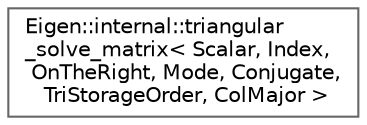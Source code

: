digraph "类继承关系图"
{
 // LATEX_PDF_SIZE
  bgcolor="transparent";
  edge [fontname=Helvetica,fontsize=10,labelfontname=Helvetica,labelfontsize=10];
  node [fontname=Helvetica,fontsize=10,shape=box,height=0.2,width=0.4];
  rankdir="LR";
  Node0 [id="Node000000",label="Eigen::internal::triangular\l_solve_matrix\< Scalar, Index,\l OnTheRight, Mode, Conjugate,\l TriStorageOrder, ColMajor \>",height=0.2,width=0.4,color="grey40", fillcolor="white", style="filled",URL="$struct_eigen_1_1internal_1_1triangular__solve__matrix_3_01_scalar_00_01_index_00_01_on_the_rightf2d31df4e035b9aff2381cc0bac19b97.html",tooltip=" "];
}
